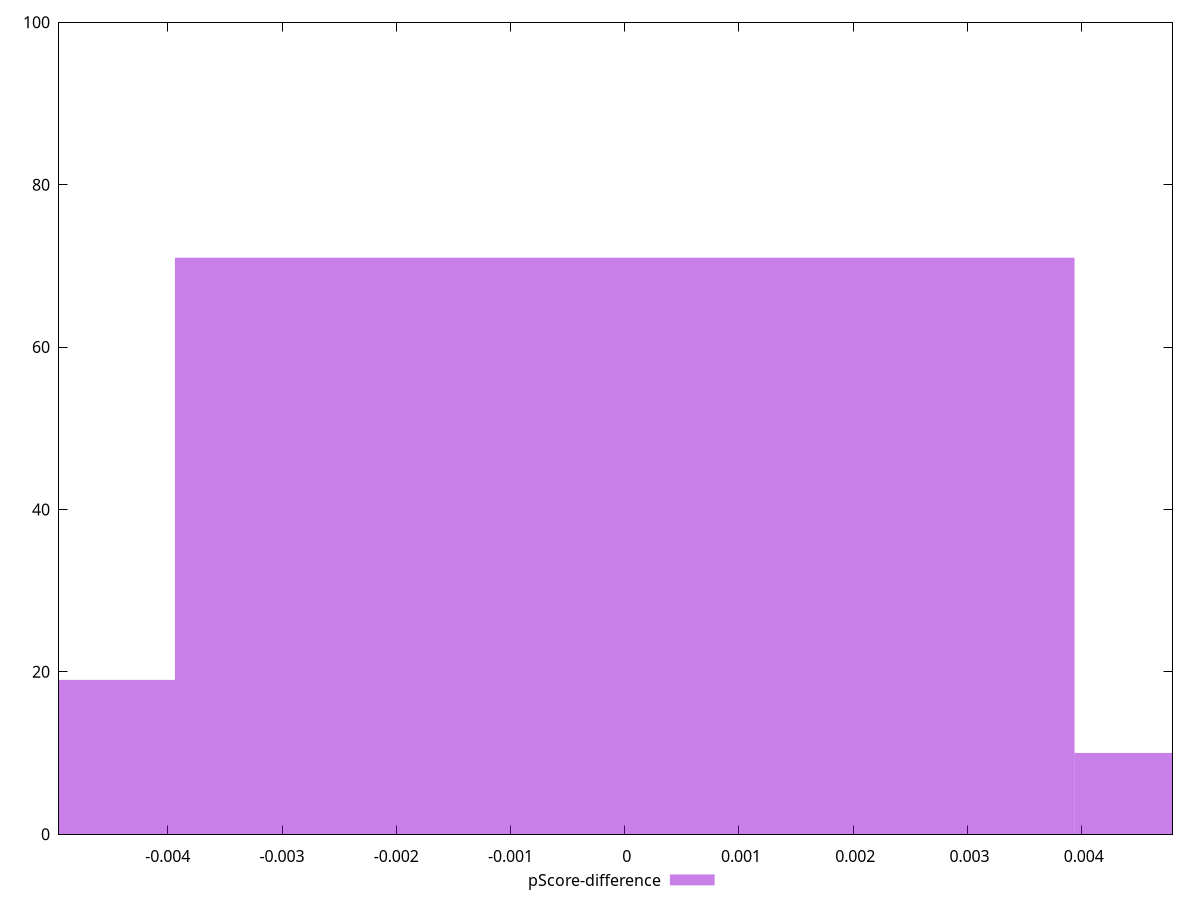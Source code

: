 reset

$pScoreDifference <<EOF
0 71
0.007874921953800601 10
-0.007874921953800601 19
EOF

set key outside below
set boxwidth 0.007874921953800601
set xrange [-0.004952191351969254:0.004794770232922713]
set yrange [0:100]
set trange [0:100]
set style fill transparent solid 0.5 noborder
set terminal svg size 640, 490 enhanced background rgb 'white'
set output "reports/report_00033_2021-03-01T14-23-16.841Z/first-cpu-idle/samples/astro-inner/pScore-difference/histogram.svg"

plot $pScoreDifference title "pScore-difference" with boxes

reset

